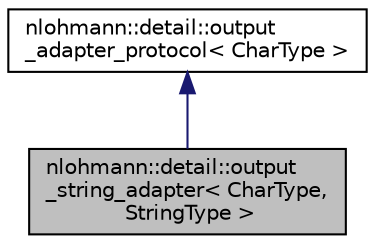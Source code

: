 digraph "nlohmann::detail::output_string_adapter&lt; CharType, StringType &gt;"
{
 // LATEX_PDF_SIZE
  edge [fontname="Helvetica",fontsize="10",labelfontname="Helvetica",labelfontsize="10"];
  node [fontname="Helvetica",fontsize="10",shape=record];
  Node1 [label="nlohmann::detail::output\l_string_adapter\< CharType,\l StringType \>",height=0.2,width=0.4,color="black", fillcolor="grey75", style="filled", fontcolor="black",tooltip="output adapter for basic_string"];
  Node2 -> Node1 [dir="back",color="midnightblue",fontsize="10",style="solid"];
  Node2 [label="nlohmann::detail::output\l_adapter_protocol\< CharType \>",height=0.2,width=0.4,color="black", fillcolor="white", style="filled",URL="$structnlohmann_1_1detail_1_1output__adapter__protocol.html",tooltip="abstract output adapter interface"];
}
